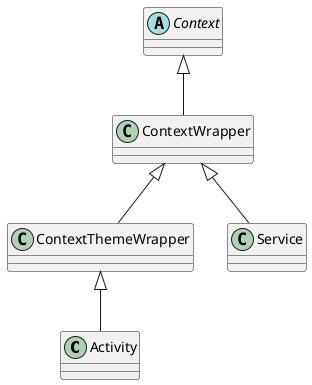 @startuml

class Activity extends ContextThemeWrapper
class ContextThemeWrapper extends ContextWrapper
class Service extends ContextWrapper
class ContextWrapper extends Context
abstract class Context

@enduml